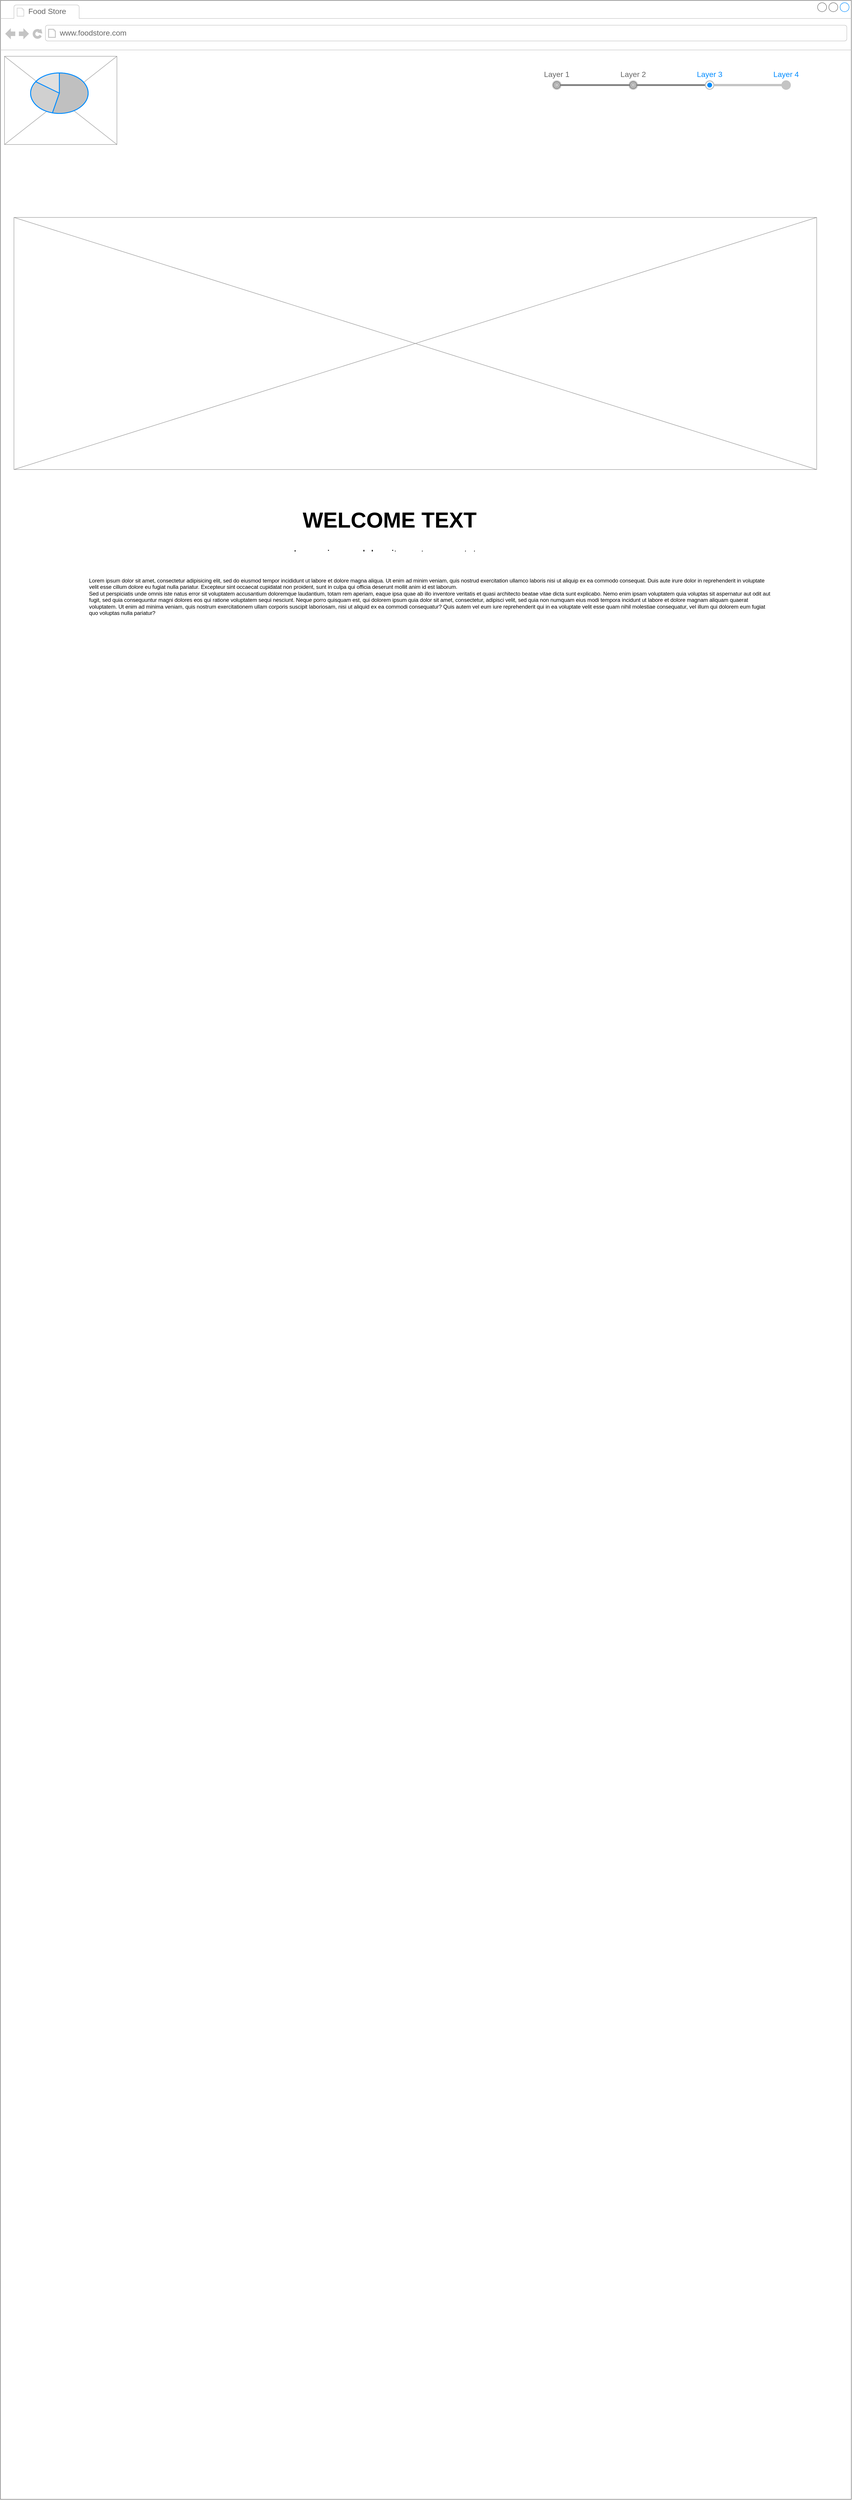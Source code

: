 <mxfile version="13.6.5" type="github">
  <diagram id="YSU_OaaCwWKr7Xxg0x77" name="Page-1">
    <mxGraphModel dx="3770" dy="6725" grid="0" gridSize="10" guides="1" tooltips="1" connect="1" arrows="1" fold="1" page="0" pageScale="1" pageWidth="827" pageHeight="1169" math="0" shadow="0">
      <root>
        <mxCell id="0" />
        <mxCell id="1" parent="0" />
        <mxCell id="wO0IQHW08TMaE76TqkF9-11" value="" style="strokeWidth=1;shadow=0;dashed=0;align=center;html=1;shape=mxgraph.mockup.containers.browserWindow;rSize=0;strokeColor=#666666;strokeColor2=#008cff;strokeColor3=#c4c4c4;mainText=,;recursiveResize=0;" vertex="1" parent="1">
          <mxGeometry x="-1491" y="-5556" width="1892" height="5551" as="geometry" />
        </mxCell>
        <mxCell id="wO0IQHW08TMaE76TqkF9-12" value="Food Store" style="strokeWidth=1;shadow=0;dashed=0;align=center;html=1;shape=mxgraph.mockup.containers.anchor;fontSize=17;fontColor=#666666;align=left;" vertex="1" parent="wO0IQHW08TMaE76TqkF9-11">
          <mxGeometry x="60" y="12" width="110" height="26" as="geometry" />
        </mxCell>
        <mxCell id="wO0IQHW08TMaE76TqkF9-13" value="www.foodstore.com" style="strokeWidth=1;shadow=0;dashed=0;align=center;html=1;shape=mxgraph.mockup.containers.anchor;rSize=0;fontSize=17;fontColor=#666666;align=left;" vertex="1" parent="wO0IQHW08TMaE76TqkF9-11">
          <mxGeometry x="130" y="60" width="250" height="26" as="geometry" />
        </mxCell>
        <mxCell id="wO0IQHW08TMaE76TqkF9-14" value="" style="strokeWidth=1;shadow=0;dashed=0;align=center;html=1;shape=mxgraph.mockup.navigation.stepBar;strokeColor=#c4c4c4;textColor=#666666;textColor2=#008cff;mainText=Layer 1,Layer 2,+Layer 3,Layer 4;textSize=17;fillColor=#666666;overflow=fill;fontSize=17;fontColor=#666666;" vertex="1" parent="wO0IQHW08TMaE76TqkF9-11">
          <mxGeometry x="1152" y="154" width="680" height="50" as="geometry" />
        </mxCell>
        <mxCell id="wO0IQHW08TMaE76TqkF9-15" value="" style="verticalLabelPosition=bottom;shadow=0;dashed=0;align=center;html=1;verticalAlign=top;strokeWidth=1;shape=mxgraph.mockup.graphics.simpleIcon;strokeColor=#999999;" vertex="1" parent="wO0IQHW08TMaE76TqkF9-11">
          <mxGeometry x="9" y="124" width="250" height="196" as="geometry" />
        </mxCell>
        <mxCell id="wO0IQHW08TMaE76TqkF9-16" value="" style="verticalLabelPosition=bottom;shadow=0;dashed=0;align=center;html=1;verticalAlign=top;strokeWidth=1;shape=mxgraph.mockup.graphics.pieChart;strokeColor=#008cff;parts=10,20,35;partColors=#e0e0e0,#d0d0d0,#c0c0c0,#b0b0b0,#a0a0a0;strokeWidth=2;" vertex="1" parent="wO0IQHW08TMaE76TqkF9-11">
          <mxGeometry x="67" y="161" width="128" height="90" as="geometry" />
        </mxCell>
        <mxCell id="wO0IQHW08TMaE76TqkF9-20" value="Sliding Images show different categories and sections&amp;nbsp;&lt;br&gt;of the food items" style="text;html=1;strokeColor=none;fillColor=none;align=center;verticalAlign=middle;whiteSpace=wrap;rounded=0;fontSize=24;fontStyle=1" vertex="1" parent="wO0IQHW08TMaE76TqkF9-11">
          <mxGeometry x="360" y="514" width="1010" height="496" as="geometry" />
        </mxCell>
        <mxCell id="wO0IQHW08TMaE76TqkF9-17" value="" style="verticalLabelPosition=bottom;shadow=0;dashed=0;align=center;html=1;verticalAlign=top;strokeWidth=1;shape=mxgraph.mockup.graphics.simpleIcon;strokeColor=#999999;" vertex="1" parent="wO0IQHW08TMaE76TqkF9-11">
          <mxGeometry x="30" y="482" width="1785" height="560" as="geometry" />
        </mxCell>
        <mxCell id="wO0IQHW08TMaE76TqkF9-25" value="Lorem ipsum dolor sit amet, consectetur adipisicing elit, sed do eiusmod tempor incididunt ut labore et dolore magna aliqua. Ut enim ad minim veniam, quis nostrud exercitation ullamco laboris nisi ut aliquip ex ea commodo consequat. Duis aute irure dolor in reprehenderit in voluptate velit esse cillum dolore eu fugiat nulla pariatur. Excepteur sint occaecat cupidatat non proident, sunt in culpa qui officia deserunt mollit anim id est laborum.&#xa;Sed ut perspiciatis unde omnis iste natus error sit voluptatem accusantium doloremque laudantium, totam rem aperiam, eaque ipsa quae ab illo inventore veritatis et quasi architecto beatae vitae dicta sunt explicabo. Nemo enim ipsam voluptatem quia voluptas sit aspernatur aut odit aut fugit, sed quia consequuntur magni dolores eos qui ratione voluptatem sequi nesciunt. Neque porro quisquam est, qui dolorem ipsum quia dolor sit amet, consectetur, adipisci velit, sed quia non numquam eius modi tempora incidunt ut labore et dolore magnam aliquam quaerat voluptatem. Ut enim ad minima veniam, quis nostrum exercitationem ullam corporis suscipit laboriosam, nisi ut aliquid ex ea commodi consequatur? Quis autem vel eum iure reprehenderit qui in ea voluptate velit esse quam nihil molestiae consequatur, vel illum qui dolorem eum fugiat quo voluptas nulla pariatur?" style="text;spacingTop=-5;whiteSpace=wrap;html=1;align=left;fontSize=12;fontFamily=Helvetica;fillColor=none;strokeColor=none;" vertex="1" parent="wO0IQHW08TMaE76TqkF9-11">
          <mxGeometry x="195" y="1280" width="1525" height="162" as="geometry" />
        </mxCell>
        <mxCell id="wO0IQHW08TMaE76TqkF9-26" value="&lt;h1&gt;WELCOME TEXT&lt;/h1&gt;&lt;p&gt;Lorem ipsum dolor sit amet, consectetur adipisicing elit, sed do eiusmod tempor incididunt ut labore et dolore magna aliqua.&lt;/p&gt;" style="text;html=1;strokeColor=none;fillColor=none;spacing=5;spacingTop=-20;whiteSpace=wrap;overflow=hidden;rounded=0;fontSize=24;align=center;" vertex="1" parent="wO0IQHW08TMaE76TqkF9-11">
          <mxGeometry x="628.5" y="1104" width="473" height="120" as="geometry" />
        </mxCell>
      </root>
    </mxGraphModel>
  </diagram>
</mxfile>
